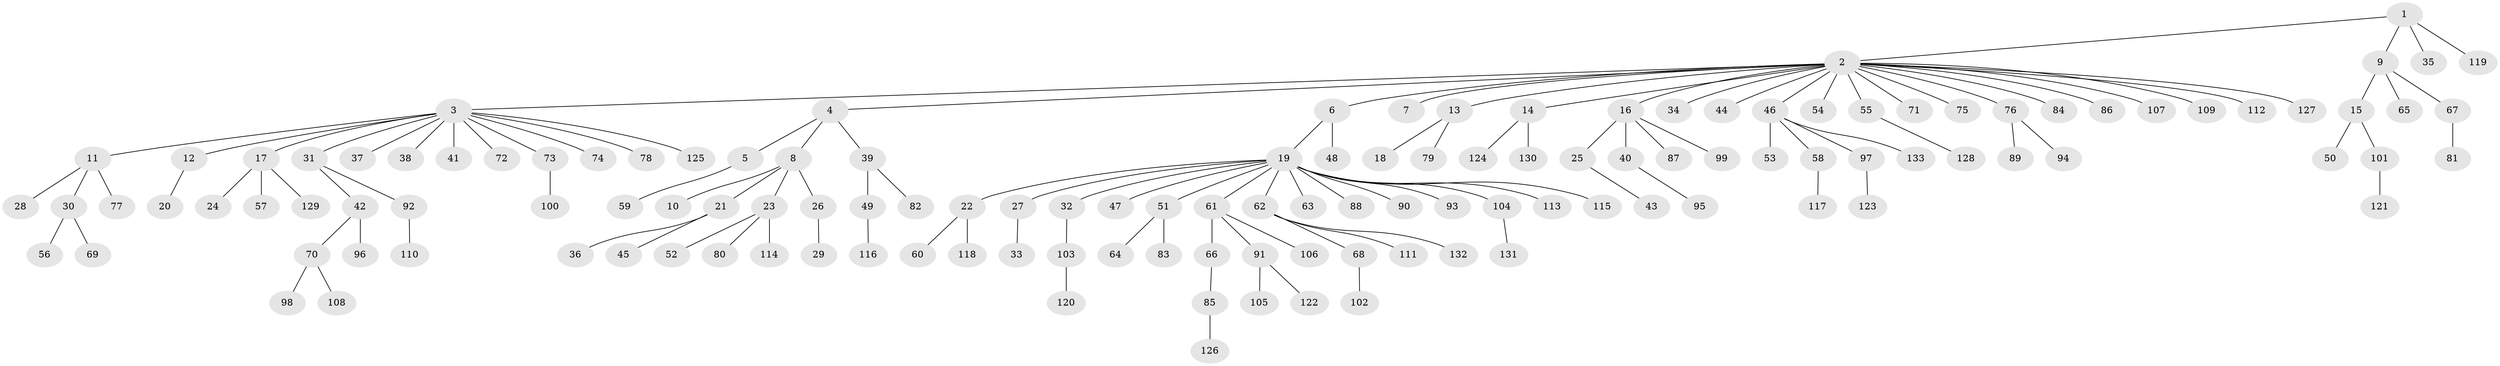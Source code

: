 // coarse degree distribution, {3: 0.09183673469387756, 21: 0.01020408163265306, 12: 0.01020408163265306, 4: 0.061224489795918366, 1: 0.6836734693877551, 5: 0.01020408163265306, 2: 0.12244897959183673, 14: 0.01020408163265306}
// Generated by graph-tools (version 1.1) at 2025/23/03/03/25 07:23:49]
// undirected, 133 vertices, 132 edges
graph export_dot {
graph [start="1"]
  node [color=gray90,style=filled];
  1;
  2;
  3;
  4;
  5;
  6;
  7;
  8;
  9;
  10;
  11;
  12;
  13;
  14;
  15;
  16;
  17;
  18;
  19;
  20;
  21;
  22;
  23;
  24;
  25;
  26;
  27;
  28;
  29;
  30;
  31;
  32;
  33;
  34;
  35;
  36;
  37;
  38;
  39;
  40;
  41;
  42;
  43;
  44;
  45;
  46;
  47;
  48;
  49;
  50;
  51;
  52;
  53;
  54;
  55;
  56;
  57;
  58;
  59;
  60;
  61;
  62;
  63;
  64;
  65;
  66;
  67;
  68;
  69;
  70;
  71;
  72;
  73;
  74;
  75;
  76;
  77;
  78;
  79;
  80;
  81;
  82;
  83;
  84;
  85;
  86;
  87;
  88;
  89;
  90;
  91;
  92;
  93;
  94;
  95;
  96;
  97;
  98;
  99;
  100;
  101;
  102;
  103;
  104;
  105;
  106;
  107;
  108;
  109;
  110;
  111;
  112;
  113;
  114;
  115;
  116;
  117;
  118;
  119;
  120;
  121;
  122;
  123;
  124;
  125;
  126;
  127;
  128;
  129;
  130;
  131;
  132;
  133;
  1 -- 2;
  1 -- 9;
  1 -- 35;
  1 -- 119;
  2 -- 3;
  2 -- 4;
  2 -- 6;
  2 -- 7;
  2 -- 13;
  2 -- 14;
  2 -- 16;
  2 -- 34;
  2 -- 44;
  2 -- 46;
  2 -- 54;
  2 -- 55;
  2 -- 71;
  2 -- 75;
  2 -- 76;
  2 -- 84;
  2 -- 86;
  2 -- 107;
  2 -- 109;
  2 -- 112;
  2 -- 127;
  3 -- 11;
  3 -- 12;
  3 -- 17;
  3 -- 31;
  3 -- 37;
  3 -- 38;
  3 -- 41;
  3 -- 72;
  3 -- 73;
  3 -- 74;
  3 -- 78;
  3 -- 125;
  4 -- 5;
  4 -- 8;
  4 -- 39;
  5 -- 59;
  6 -- 19;
  6 -- 48;
  8 -- 10;
  8 -- 21;
  8 -- 23;
  8 -- 26;
  9 -- 15;
  9 -- 65;
  9 -- 67;
  11 -- 28;
  11 -- 30;
  11 -- 77;
  12 -- 20;
  13 -- 18;
  13 -- 79;
  14 -- 124;
  14 -- 130;
  15 -- 50;
  15 -- 101;
  16 -- 25;
  16 -- 40;
  16 -- 87;
  16 -- 99;
  17 -- 24;
  17 -- 57;
  17 -- 129;
  19 -- 22;
  19 -- 27;
  19 -- 32;
  19 -- 47;
  19 -- 51;
  19 -- 61;
  19 -- 62;
  19 -- 63;
  19 -- 88;
  19 -- 90;
  19 -- 93;
  19 -- 104;
  19 -- 113;
  19 -- 115;
  21 -- 36;
  21 -- 45;
  22 -- 60;
  22 -- 118;
  23 -- 52;
  23 -- 80;
  23 -- 114;
  25 -- 43;
  26 -- 29;
  27 -- 33;
  30 -- 56;
  30 -- 69;
  31 -- 42;
  31 -- 92;
  32 -- 103;
  39 -- 49;
  39 -- 82;
  40 -- 95;
  42 -- 70;
  42 -- 96;
  46 -- 53;
  46 -- 58;
  46 -- 97;
  46 -- 133;
  49 -- 116;
  51 -- 64;
  51 -- 83;
  55 -- 128;
  58 -- 117;
  61 -- 66;
  61 -- 91;
  61 -- 106;
  62 -- 68;
  62 -- 111;
  62 -- 132;
  66 -- 85;
  67 -- 81;
  68 -- 102;
  70 -- 98;
  70 -- 108;
  73 -- 100;
  76 -- 89;
  76 -- 94;
  85 -- 126;
  91 -- 105;
  91 -- 122;
  92 -- 110;
  97 -- 123;
  101 -- 121;
  103 -- 120;
  104 -- 131;
}
